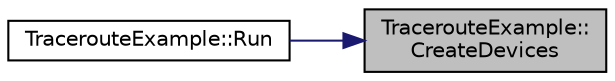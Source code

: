 digraph "TracerouteExample::CreateDevices"
{
 // LATEX_PDF_SIZE
  edge [fontname="Helvetica",fontsize="10",labelfontname="Helvetica",labelfontsize="10"];
  node [fontname="Helvetica",fontsize="10",shape=record];
  rankdir="RL";
  Node1 [label="TracerouteExample::\lCreateDevices",height=0.2,width=0.4,color="black", fillcolor="grey75", style="filled", fontcolor="black",tooltip="Create the devices."];
  Node1 -> Node2 [dir="back",color="midnightblue",fontsize="10",style="solid",fontname="Helvetica"];
  Node2 [label="TracerouteExample::Run",height=0.2,width=0.4,color="black", fillcolor="white", style="filled",URL="$class_traceroute_example.html#a66520009caae01b97242105e9892c06c",tooltip="Run simulation."];
}

